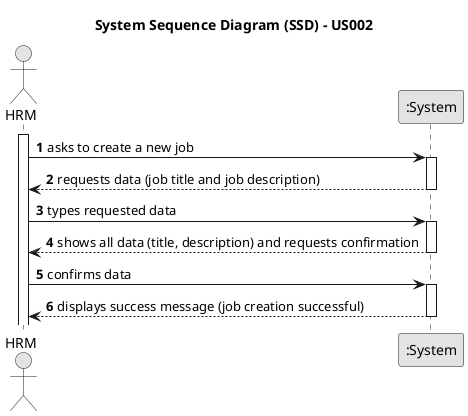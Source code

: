 @startuml
skinparam monochrome true
skinparam packageStyle rectangle
skinparam shadowing false

title System Sequence Diagram (SSD) - US002

autonumber

actor "HRM" as Employee
participant ":System" as System

activate Employee

    Employee -> System : asks to create a new job
    activate System
        System --> Employee : requests data (job title and job description)
    deactivate System

    Employee -> System : types requested data
    activate System
        System --> Employee : shows all data (title, description) and requests confirmation
    deactivate System

    Employee -> System : confirms data
    activate System

        System --> Employee : displays success message (job creation successful)
    deactivate System

@enduml
